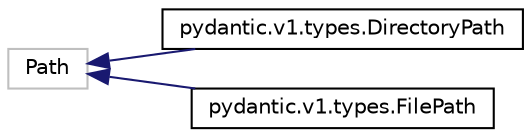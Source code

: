 digraph "Graphical Class Hierarchy"
{
 // LATEX_PDF_SIZE
  edge [fontname="Helvetica",fontsize="10",labelfontname="Helvetica",labelfontsize="10"];
  node [fontname="Helvetica",fontsize="10",shape=record];
  rankdir="LR";
  Node18551 [label="Path",height=0.2,width=0.4,color="grey75", fillcolor="white", style="filled",tooltip=" "];
  Node18551 -> Node0 [dir="back",color="midnightblue",fontsize="10",style="solid",fontname="Helvetica"];
  Node0 [label="pydantic.v1.types.DirectoryPath",height=0.2,width=0.4,color="black", fillcolor="white", style="filled",URL="$classpydantic_1_1v1_1_1types_1_1DirectoryPath.html",tooltip=" "];
  Node18551 -> Node18553 [dir="back",color="midnightblue",fontsize="10",style="solid",fontname="Helvetica"];
  Node18553 [label="pydantic.v1.types.FilePath",height=0.2,width=0.4,color="black", fillcolor="white", style="filled",URL="$classpydantic_1_1v1_1_1types_1_1FilePath.html",tooltip=" "];
}
